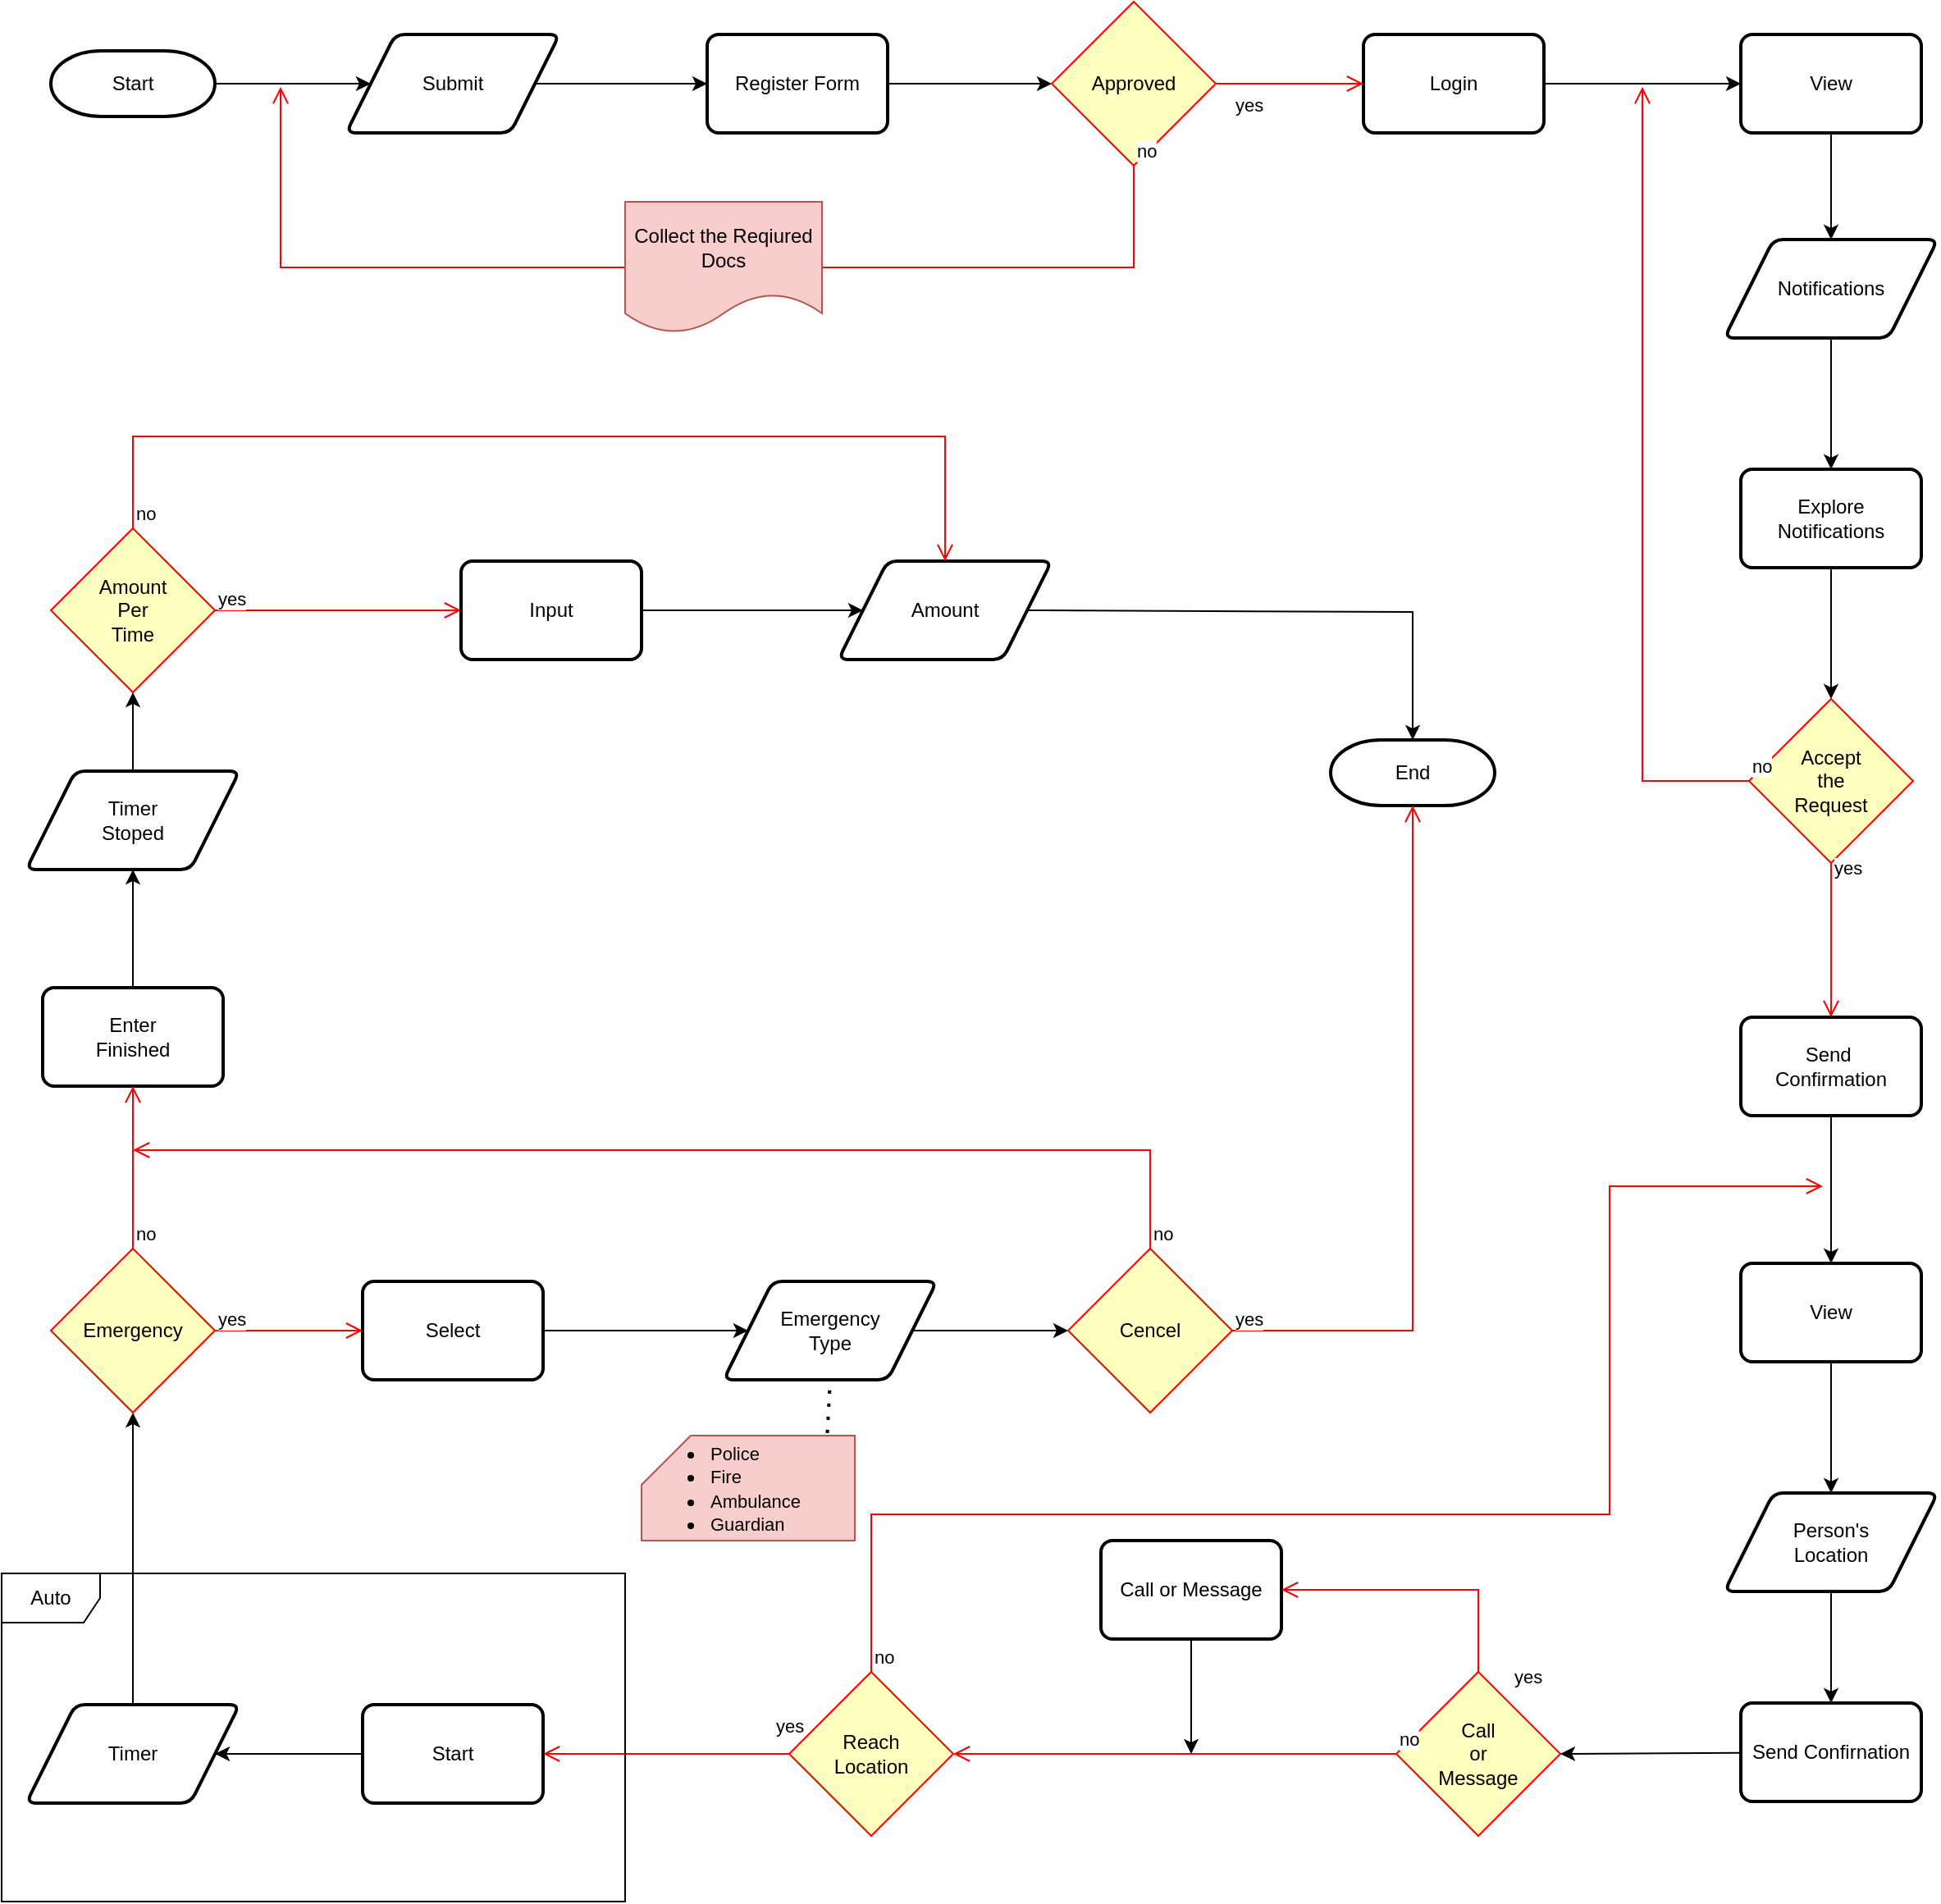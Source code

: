 <mxfile version="24.7.6">
  <diagram name="Page-1" id="R800_KFtd1oVN9Q6ebxp">
    <mxGraphModel dx="537" dy="1434" grid="1" gridSize="10" guides="1" tooltips="1" connect="1" arrows="1" fold="1" page="1" pageScale="1" pageWidth="850" pageHeight="1100" math="0" shadow="0">
      <root>
        <mxCell id="0" />
        <mxCell id="1" parent="0" />
        <mxCell id="grDbTVdjjN0FPIqOOhLa-1" value="Start" style="strokeWidth=2;html=1;shape=mxgraph.flowchart.terminator;whiteSpace=wrap;" parent="1" vertex="1">
          <mxGeometry x="40" y="-2" width="100" height="40" as="geometry" />
        </mxCell>
        <mxCell id="grDbTVdjjN0FPIqOOhLa-2" value="Submit" style="shape=parallelogram;html=1;strokeWidth=2;perimeter=parallelogramPerimeter;whiteSpace=wrap;rounded=1;arcSize=12;size=0.23;" parent="1" vertex="1">
          <mxGeometry x="220" y="-12" width="130" height="60" as="geometry" />
        </mxCell>
        <mxCell id="grDbTVdjjN0FPIqOOhLa-3" value="Register Form" style="rounded=1;whiteSpace=wrap;html=1;absoluteArcSize=1;arcSize=14;strokeWidth=2;" parent="1" vertex="1">
          <mxGeometry x="440" y="-12" width="110" height="60" as="geometry" />
        </mxCell>
        <mxCell id="grDbTVdjjN0FPIqOOhLa-5" value="Login" style="rounded=1;whiteSpace=wrap;html=1;absoluteArcSize=1;arcSize=14;strokeWidth=2;" parent="1" vertex="1">
          <mxGeometry x="840" y="-12" width="110" height="60" as="geometry" />
        </mxCell>
        <mxCell id="grDbTVdjjN0FPIqOOhLa-6" value="View" style="rounded=1;whiteSpace=wrap;html=1;absoluteArcSize=1;arcSize=14;strokeWidth=2;" parent="1" vertex="1">
          <mxGeometry x="1070" y="-12" width="110" height="60" as="geometry" />
        </mxCell>
        <mxCell id="grDbTVdjjN0FPIqOOhLa-7" value="Notifications" style="shape=parallelogram;html=1;strokeWidth=2;perimeter=parallelogramPerimeter;whiteSpace=wrap;rounded=1;arcSize=12;size=0.23;" parent="1" vertex="1">
          <mxGeometry x="1060" y="113" width="130" height="60" as="geometry" />
        </mxCell>
        <mxCell id="grDbTVdjjN0FPIqOOhLa-8" value="Explore&lt;div&gt;Notifications&lt;/div&gt;" style="rounded=1;whiteSpace=wrap;html=1;absoluteArcSize=1;arcSize=14;strokeWidth=2;" parent="1" vertex="1">
          <mxGeometry x="1070" y="253" width="110" height="60" as="geometry" />
        </mxCell>
        <mxCell id="grDbTVdjjN0FPIqOOhLa-10" value="Send&amp;nbsp;&lt;div&gt;Confirmation&lt;/div&gt;" style="rounded=1;whiteSpace=wrap;html=1;absoluteArcSize=1;arcSize=14;strokeWidth=2;" parent="1" vertex="1">
          <mxGeometry x="1070" y="587" width="110" height="60" as="geometry" />
        </mxCell>
        <mxCell id="grDbTVdjjN0FPIqOOhLa-11" value="View" style="rounded=1;whiteSpace=wrap;html=1;absoluteArcSize=1;arcSize=14;strokeWidth=2;" parent="1" vertex="1">
          <mxGeometry x="1070" y="737" width="110" height="60" as="geometry" />
        </mxCell>
        <mxCell id="grDbTVdjjN0FPIqOOhLa-12" value="Send Confirnation" style="rounded=1;whiteSpace=wrap;html=1;absoluteArcSize=1;arcSize=14;strokeWidth=2;" parent="1" vertex="1">
          <mxGeometry x="1070" y="1005" width="110" height="60" as="geometry" />
        </mxCell>
        <mxCell id="1eryQ0Q6g1Y57AA6D4Cp-1" value="Person&#39;s&lt;div&gt;Location&lt;/div&gt;" style="shape=parallelogram;html=1;strokeWidth=2;perimeter=parallelogramPerimeter;whiteSpace=wrap;rounded=1;arcSize=12;size=0.23;" vertex="1" parent="1">
          <mxGeometry x="1060" y="877" width="130" height="60" as="geometry" />
        </mxCell>
        <mxCell id="1eryQ0Q6g1Y57AA6D4Cp-8" value="Call or Message" style="rounded=1;whiteSpace=wrap;html=1;absoluteArcSize=1;arcSize=14;strokeWidth=2;" vertex="1" parent="1">
          <mxGeometry x="680" y="906" width="110" height="60" as="geometry" />
        </mxCell>
        <mxCell id="1eryQ0Q6g1Y57AA6D4Cp-9" value="Start" style="rounded=1;whiteSpace=wrap;html=1;absoluteArcSize=1;arcSize=14;strokeWidth=2;" vertex="1" parent="1">
          <mxGeometry x="230" y="1006" width="110" height="60" as="geometry" />
        </mxCell>
        <mxCell id="1eryQ0Q6g1Y57AA6D4Cp-10" value="Timer" style="shape=parallelogram;html=1;strokeWidth=2;perimeter=parallelogramPerimeter;whiteSpace=wrap;rounded=1;arcSize=12;size=0.23;" vertex="1" parent="1">
          <mxGeometry x="25" y="1006" width="130" height="60" as="geometry" />
        </mxCell>
        <mxCell id="1eryQ0Q6g1Y57AA6D4Cp-12" value="Select" style="rounded=1;whiteSpace=wrap;html=1;absoluteArcSize=1;arcSize=14;strokeWidth=2;" vertex="1" parent="1">
          <mxGeometry x="230" y="748" width="110" height="60" as="geometry" />
        </mxCell>
        <mxCell id="1eryQ0Q6g1Y57AA6D4Cp-13" value="Emergency&lt;div&gt;Type&lt;/div&gt;" style="shape=parallelogram;html=1;strokeWidth=2;perimeter=parallelogramPerimeter;whiteSpace=wrap;rounded=1;arcSize=12;size=0.23;" vertex="1" parent="1">
          <mxGeometry x="450" y="748" width="130" height="60" as="geometry" />
        </mxCell>
        <mxCell id="1eryQ0Q6g1Y57AA6D4Cp-15" value="Enter&lt;div&gt;Finished&lt;/div&gt;" style="rounded=1;whiteSpace=wrap;html=1;absoluteArcSize=1;arcSize=14;strokeWidth=2;" vertex="1" parent="1">
          <mxGeometry x="35" y="569" width="110" height="60" as="geometry" />
        </mxCell>
        <mxCell id="1eryQ0Q6g1Y57AA6D4Cp-16" value="Timer&lt;div&gt;Stoped&lt;/div&gt;" style="shape=parallelogram;html=1;strokeWidth=2;perimeter=parallelogramPerimeter;whiteSpace=wrap;rounded=1;arcSize=12;size=0.23;" vertex="1" parent="1">
          <mxGeometry x="25" y="437" width="130" height="60" as="geometry" />
        </mxCell>
        <mxCell id="1eryQ0Q6g1Y57AA6D4Cp-18" value="Input" style="rounded=1;whiteSpace=wrap;html=1;absoluteArcSize=1;arcSize=14;strokeWidth=2;" vertex="1" parent="1">
          <mxGeometry x="290" y="309" width="110" height="60" as="geometry" />
        </mxCell>
        <mxCell id="1eryQ0Q6g1Y57AA6D4Cp-19" value="Amount" style="shape=parallelogram;html=1;strokeWidth=2;perimeter=parallelogramPerimeter;whiteSpace=wrap;rounded=1;arcSize=12;size=0.23;" vertex="1" parent="1">
          <mxGeometry x="520" y="309" width="130" height="60" as="geometry" />
        </mxCell>
        <mxCell id="1eryQ0Q6g1Y57AA6D4Cp-20" value="End" style="strokeWidth=2;html=1;shape=mxgraph.flowchart.terminator;whiteSpace=wrap;" vertex="1" parent="1">
          <mxGeometry x="820" y="418" width="100" height="40" as="geometry" />
        </mxCell>
        <mxCell id="1eryQ0Q6g1Y57AA6D4Cp-21" value="" style="endArrow=classic;html=1;rounded=0;exitX=1;exitY=0.5;exitDx=0;exitDy=0;exitPerimeter=0;" edge="1" parent="1" source="grDbTVdjjN0FPIqOOhLa-1" target="grDbTVdjjN0FPIqOOhLa-2">
          <mxGeometry width="50" height="50" relative="1" as="geometry">
            <mxPoint x="260" y="268" as="sourcePoint" />
            <mxPoint x="310" y="218" as="targetPoint" />
          </mxGeometry>
        </mxCell>
        <mxCell id="1eryQ0Q6g1Y57AA6D4Cp-22" value="" style="endArrow=classic;html=1;rounded=0;exitX=1;exitY=0.5;exitDx=0;exitDy=0;entryX=0;entryY=0.5;entryDx=0;entryDy=0;" edge="1" parent="1" source="grDbTVdjjN0FPIqOOhLa-2" target="grDbTVdjjN0FPIqOOhLa-3">
          <mxGeometry width="50" height="50" relative="1" as="geometry">
            <mxPoint x="150" y="28" as="sourcePoint" />
            <mxPoint x="245" y="28" as="targetPoint" />
          </mxGeometry>
        </mxCell>
        <mxCell id="1eryQ0Q6g1Y57AA6D4Cp-23" value="" style="endArrow=classic;html=1;rounded=0;" edge="1" parent="1" source="grDbTVdjjN0FPIqOOhLa-3" target="1eryQ0Q6g1Y57AA6D4Cp-24">
          <mxGeometry width="50" height="50" relative="1" as="geometry">
            <mxPoint x="260" y="168" as="sourcePoint" />
            <mxPoint x="650" y="18" as="targetPoint" />
          </mxGeometry>
        </mxCell>
        <mxCell id="1eryQ0Q6g1Y57AA6D4Cp-24" value="Approved" style="rhombus;whiteSpace=wrap;html=1;fontColor=#000000;fillColor=#ffffc0;strokeColor=#ff0000;" vertex="1" parent="1">
          <mxGeometry x="650" y="-32" width="100" height="100" as="geometry" />
        </mxCell>
        <mxCell id="1eryQ0Q6g1Y57AA6D4Cp-25" value="no" style="edgeStyle=orthogonalEdgeStyle;html=1;align=left;verticalAlign=bottom;endArrow=open;endSize=8;strokeColor=#ff0000;rounded=0;" edge="1" source="1eryQ0Q6g1Y57AA6D4Cp-24" parent="1">
          <mxGeometry x="-1" relative="1" as="geometry">
            <mxPoint x="180" y="20" as="targetPoint" />
            <Array as="points">
              <mxPoint x="700" y="130" />
              <mxPoint x="180" y="130" />
            </Array>
          </mxGeometry>
        </mxCell>
        <mxCell id="1eryQ0Q6g1Y57AA6D4Cp-26" value="yes" style="edgeStyle=orthogonalEdgeStyle;html=1;align=left;verticalAlign=top;endArrow=open;endSize=8;strokeColor=#ff0000;rounded=0;entryX=0;entryY=0.5;entryDx=0;entryDy=0;" edge="1" source="1eryQ0Q6g1Y57AA6D4Cp-24" parent="1" target="grDbTVdjjN0FPIqOOhLa-5">
          <mxGeometry x="-1" y="-10" relative="1" as="geometry">
            <mxPoint x="770" y="128" as="targetPoint" />
            <Array as="points">
              <mxPoint x="790" y="18" />
              <mxPoint x="790" y="18" />
            </Array>
            <mxPoint x="10" y="-10" as="offset" />
          </mxGeometry>
        </mxCell>
        <mxCell id="1eryQ0Q6g1Y57AA6D4Cp-28" value="" style="endArrow=classic;html=1;rounded=0;entryX=0;entryY=0.5;entryDx=0;entryDy=0;exitX=1;exitY=0.5;exitDx=0;exitDy=0;" edge="1" parent="1" source="grDbTVdjjN0FPIqOOhLa-5" target="grDbTVdjjN0FPIqOOhLa-6">
          <mxGeometry width="50" height="50" relative="1" as="geometry">
            <mxPoint x="950" y="18" as="sourcePoint" />
            <mxPoint x="660" y="28" as="targetPoint" />
          </mxGeometry>
        </mxCell>
        <mxCell id="1eryQ0Q6g1Y57AA6D4Cp-29" value="" style="endArrow=classic;html=1;rounded=0;entryX=0.5;entryY=0;entryDx=0;entryDy=0;exitX=0.5;exitY=1;exitDx=0;exitDy=0;" edge="1" parent="1" source="grDbTVdjjN0FPIqOOhLa-6" target="grDbTVdjjN0FPIqOOhLa-7">
          <mxGeometry width="50" height="50" relative="1" as="geometry">
            <mxPoint x="960" y="110" as="sourcePoint" />
            <mxPoint x="1080" y="110" as="targetPoint" />
          </mxGeometry>
        </mxCell>
        <mxCell id="1eryQ0Q6g1Y57AA6D4Cp-30" value="" style="endArrow=classic;html=1;rounded=0;exitX=0.5;exitY=1;exitDx=0;exitDy=0;" edge="1" parent="1" source="grDbTVdjjN0FPIqOOhLa-7" target="grDbTVdjjN0FPIqOOhLa-8">
          <mxGeometry width="50" height="50" relative="1" as="geometry">
            <mxPoint x="1135" y="-7" as="sourcePoint" />
            <mxPoint x="1135" y="123" as="targetPoint" />
          </mxGeometry>
        </mxCell>
        <mxCell id="1eryQ0Q6g1Y57AA6D4Cp-31" value="Accept&lt;div&gt;the&lt;/div&gt;&lt;div&gt;Request&lt;/div&gt;" style="rhombus;whiteSpace=wrap;html=1;fontColor=#000000;fillColor=#ffffc0;strokeColor=#ff0000;" vertex="1" parent="1">
          <mxGeometry x="1075" y="393" width="100" height="100" as="geometry" />
        </mxCell>
        <mxCell id="1eryQ0Q6g1Y57AA6D4Cp-32" value="no" style="edgeStyle=orthogonalEdgeStyle;html=1;align=left;verticalAlign=bottom;endArrow=open;endSize=8;strokeColor=#ff0000;rounded=0;" edge="1" parent="1" source="1eryQ0Q6g1Y57AA6D4Cp-31">
          <mxGeometry x="-1" relative="1" as="geometry">
            <mxPoint x="1010" y="20" as="targetPoint" />
            <Array as="points">
              <mxPoint x="1010" y="443" />
            </Array>
          </mxGeometry>
        </mxCell>
        <mxCell id="1eryQ0Q6g1Y57AA6D4Cp-33" value="yes" style="edgeStyle=orthogonalEdgeStyle;html=1;align=left;verticalAlign=top;endArrow=open;endSize=8;strokeColor=#ff0000;rounded=0;entryX=0.5;entryY=0;entryDx=0;entryDy=0;" edge="1" parent="1" source="1eryQ0Q6g1Y57AA6D4Cp-31" target="grDbTVdjjN0FPIqOOhLa-10">
          <mxGeometry x="-1" y="-10" relative="1" as="geometry">
            <mxPoint x="1090" y="560" as="targetPoint" />
            <Array as="points">
              <mxPoint x="1125" y="500" />
              <mxPoint x="1125" y="500" />
            </Array>
            <mxPoint x="10" y="-10" as="offset" />
          </mxGeometry>
        </mxCell>
        <mxCell id="1eryQ0Q6g1Y57AA6D4Cp-34" value="" style="endArrow=classic;html=1;rounded=0;" edge="1" parent="1" source="grDbTVdjjN0FPIqOOhLa-8" target="1eryQ0Q6g1Y57AA6D4Cp-31">
          <mxGeometry width="50" height="50" relative="1" as="geometry">
            <mxPoint x="1135" y="183" as="sourcePoint" />
            <mxPoint x="1135" y="263" as="targetPoint" />
          </mxGeometry>
        </mxCell>
        <mxCell id="1eryQ0Q6g1Y57AA6D4Cp-37" value="" style="endArrow=classic;html=1;rounded=0;exitX=0.5;exitY=1;exitDx=0;exitDy=0;" edge="1" parent="1" source="grDbTVdjjN0FPIqOOhLa-10" target="grDbTVdjjN0FPIqOOhLa-11">
          <mxGeometry width="50" height="50" relative="1" as="geometry">
            <mxPoint x="1145" y="667" as="sourcePoint" />
            <mxPoint x="1145" y="747" as="targetPoint" />
          </mxGeometry>
        </mxCell>
        <mxCell id="1eryQ0Q6g1Y57AA6D4Cp-38" value="" style="endArrow=classic;html=1;rounded=0;exitX=0.5;exitY=1;exitDx=0;exitDy=0;entryX=0.5;entryY=0;entryDx=0;entryDy=0;" edge="1" parent="1" source="grDbTVdjjN0FPIqOOhLa-11" target="1eryQ0Q6g1Y57AA6D4Cp-1">
          <mxGeometry width="50" height="50" relative="1" as="geometry">
            <mxPoint x="1135" y="657" as="sourcePoint" />
            <mxPoint x="1135" y="747" as="targetPoint" />
          </mxGeometry>
        </mxCell>
        <mxCell id="1eryQ0Q6g1Y57AA6D4Cp-39" value="" style="endArrow=classic;html=1;rounded=0;exitX=0.5;exitY=1;exitDx=0;exitDy=0;entryX=0.5;entryY=0;entryDx=0;entryDy=0;" edge="1" parent="1" source="1eryQ0Q6g1Y57AA6D4Cp-1" target="grDbTVdjjN0FPIqOOhLa-12">
          <mxGeometry width="50" height="50" relative="1" as="geometry">
            <mxPoint x="1135" y="807" as="sourcePoint" />
            <mxPoint x="1135" y="887" as="targetPoint" />
            <Array as="points">
              <mxPoint x="1125" y="987" />
            </Array>
          </mxGeometry>
        </mxCell>
        <mxCell id="1eryQ0Q6g1Y57AA6D4Cp-41" value="Call&lt;div&gt;or&lt;/div&gt;&lt;div&gt;Message&lt;/div&gt;" style="rhombus;whiteSpace=wrap;html=1;fontColor=#000000;fillColor=#ffffc0;strokeColor=#ff0000;" vertex="1" parent="1">
          <mxGeometry x="860" y="986" width="100" height="100" as="geometry" />
        </mxCell>
        <mxCell id="1eryQ0Q6g1Y57AA6D4Cp-42" value="no" style="edgeStyle=orthogonalEdgeStyle;html=1;align=left;verticalAlign=bottom;endArrow=open;endSize=8;strokeColor=#ff0000;rounded=0;entryX=1;entryY=0.5;entryDx=0;entryDy=0;" edge="1" parent="1" source="1eryQ0Q6g1Y57AA6D4Cp-41" target="1eryQ0Q6g1Y57AA6D4Cp-45">
          <mxGeometry x="-1" relative="1" as="geometry">
            <mxPoint x="590" y="1036" as="targetPoint" />
            <Array as="points" />
          </mxGeometry>
        </mxCell>
        <mxCell id="1eryQ0Q6g1Y57AA6D4Cp-43" value="yes" style="edgeStyle=orthogonalEdgeStyle;html=1;align=left;verticalAlign=top;endArrow=open;endSize=8;strokeColor=#ff0000;rounded=0;entryX=1;entryY=0.5;entryDx=0;entryDy=0;" edge="1" parent="1" source="1eryQ0Q6g1Y57AA6D4Cp-41" target="1eryQ0Q6g1Y57AA6D4Cp-8">
          <mxGeometry x="-1" y="-10" relative="1" as="geometry">
            <mxPoint x="985" y="1076" as="targetPoint" />
            <Array as="points">
              <mxPoint x="910" y="936" />
            </Array>
            <mxPoint x="10" y="-10" as="offset" />
          </mxGeometry>
        </mxCell>
        <mxCell id="1eryQ0Q6g1Y57AA6D4Cp-44" value="" style="endArrow=classic;html=1;rounded=0;entryX=1;entryY=0.5;entryDx=0;entryDy=0;" edge="1" parent="1" source="grDbTVdjjN0FPIqOOhLa-12" target="1eryQ0Q6g1Y57AA6D4Cp-41">
          <mxGeometry width="50" height="50" relative="1" as="geometry">
            <mxPoint x="1135" y="1008" as="sourcePoint" />
            <mxPoint x="1135" y="1138" as="targetPoint" />
          </mxGeometry>
        </mxCell>
        <mxCell id="1eryQ0Q6g1Y57AA6D4Cp-45" value="Reach&lt;div&gt;Location&lt;/div&gt;" style="rhombus;whiteSpace=wrap;html=1;fontColor=#000000;fillColor=#ffffc0;strokeColor=#ff0000;" vertex="1" parent="1">
          <mxGeometry x="490" y="986" width="100" height="100" as="geometry" />
        </mxCell>
        <mxCell id="1eryQ0Q6g1Y57AA6D4Cp-46" value="no" style="edgeStyle=orthogonalEdgeStyle;html=1;align=left;verticalAlign=bottom;endArrow=open;endSize=8;strokeColor=#ff0000;rounded=0;" edge="1" parent="1" source="1eryQ0Q6g1Y57AA6D4Cp-45">
          <mxGeometry x="-1" relative="1" as="geometry">
            <mxPoint x="1120" y="690" as="targetPoint" />
            <Array as="points">
              <mxPoint x="540" y="890" />
              <mxPoint x="990" y="890" />
              <mxPoint x="990" y="690" />
            </Array>
          </mxGeometry>
        </mxCell>
        <mxCell id="1eryQ0Q6g1Y57AA6D4Cp-47" value="yes" style="edgeStyle=orthogonalEdgeStyle;html=1;align=left;verticalAlign=top;endArrow=open;endSize=8;strokeColor=#ff0000;rounded=0;entryX=1;entryY=0.5;entryDx=0;entryDy=0;" edge="1" parent="1" source="1eryQ0Q6g1Y57AA6D4Cp-45" target="1eryQ0Q6g1Y57AA6D4Cp-9">
          <mxGeometry x="-0.857" y="-30" relative="1" as="geometry">
            <mxPoint x="540" y="866" as="targetPoint" />
            <Array as="points">
              <mxPoint x="450" y="1036" />
              <mxPoint x="450" y="1036" />
            </Array>
            <mxPoint as="offset" />
          </mxGeometry>
        </mxCell>
        <mxCell id="1eryQ0Q6g1Y57AA6D4Cp-49" value="" style="endArrow=classic;html=1;rounded=0;exitX=0.5;exitY=1;exitDx=0;exitDy=0;" edge="1" parent="1" source="1eryQ0Q6g1Y57AA6D4Cp-8">
          <mxGeometry width="50" height="50" relative="1" as="geometry">
            <mxPoint x="1135" y="886" as="sourcePoint" />
            <mxPoint x="735" y="1036" as="targetPoint" />
            <Array as="points" />
          </mxGeometry>
        </mxCell>
        <mxCell id="1eryQ0Q6g1Y57AA6D4Cp-50" value="" style="endArrow=classic;html=1;rounded=0;exitX=0;exitY=0.5;exitDx=0;exitDy=0;" edge="1" parent="1" source="1eryQ0Q6g1Y57AA6D4Cp-9" target="1eryQ0Q6g1Y57AA6D4Cp-10">
          <mxGeometry width="50" height="50" relative="1" as="geometry">
            <mxPoint x="745" y="976" as="sourcePoint" />
            <mxPoint x="745" y="1046" as="targetPoint" />
            <Array as="points" />
          </mxGeometry>
        </mxCell>
        <mxCell id="1eryQ0Q6g1Y57AA6D4Cp-51" value="Auto" style="shape=umlFrame;whiteSpace=wrap;html=1;pointerEvents=0;" vertex="1" parent="1">
          <mxGeometry x="10" y="926" width="380" height="200" as="geometry" />
        </mxCell>
        <mxCell id="1eryQ0Q6g1Y57AA6D4Cp-52" value="" style="endArrow=classic;html=1;rounded=0;entryX=0.5;entryY=1;entryDx=0;entryDy=0;" edge="1" parent="1" source="1eryQ0Q6g1Y57AA6D4Cp-10" target="1eryQ0Q6g1Y57AA6D4Cp-53">
          <mxGeometry width="50" height="50" relative="1" as="geometry">
            <mxPoint x="240" y="1230" as="sourcePoint" />
            <mxPoint x="90" y="1000" as="targetPoint" />
            <Array as="points" />
          </mxGeometry>
        </mxCell>
        <mxCell id="1eryQ0Q6g1Y57AA6D4Cp-53" value="Emergency" style="rhombus;whiteSpace=wrap;html=1;fontColor=#000000;fillColor=#ffffc0;strokeColor=#ff0000;" vertex="1" parent="1">
          <mxGeometry x="40" y="728" width="100" height="100" as="geometry" />
        </mxCell>
        <mxCell id="1eryQ0Q6g1Y57AA6D4Cp-54" value="no" style="edgeStyle=orthogonalEdgeStyle;html=1;align=left;verticalAlign=bottom;endArrow=open;endSize=8;strokeColor=#ff0000;rounded=0;entryX=0.5;entryY=1;entryDx=0;entryDy=0;" edge="1" parent="1" source="1eryQ0Q6g1Y57AA6D4Cp-53" target="1eryQ0Q6g1Y57AA6D4Cp-15">
          <mxGeometry x="-1" relative="1" as="geometry">
            <mxPoint x="150" y="780" as="targetPoint" />
            <Array as="points" />
          </mxGeometry>
        </mxCell>
        <mxCell id="1eryQ0Q6g1Y57AA6D4Cp-55" value="yes" style="edgeStyle=orthogonalEdgeStyle;html=1;align=left;verticalAlign=top;endArrow=open;endSize=8;strokeColor=#ff0000;rounded=0;entryX=0;entryY=0.5;entryDx=0;entryDy=0;" edge="1" parent="1" source="1eryQ0Q6g1Y57AA6D4Cp-53" target="1eryQ0Q6g1Y57AA6D4Cp-12">
          <mxGeometry x="-1" y="20" relative="1" as="geometry">
            <mxPoint x="-210" y="858" as="targetPoint" />
            <Array as="points">
              <mxPoint x="180" y="778" />
              <mxPoint x="180" y="778" />
            </Array>
            <mxPoint as="offset" />
          </mxGeometry>
        </mxCell>
        <mxCell id="1eryQ0Q6g1Y57AA6D4Cp-56" value="" style="endArrow=classic;html=1;rounded=0;entryX=0;entryY=0.5;entryDx=0;entryDy=0;" edge="1" parent="1" source="1eryQ0Q6g1Y57AA6D4Cp-12" target="1eryQ0Q6g1Y57AA6D4Cp-13">
          <mxGeometry width="50" height="50" relative="1" as="geometry">
            <mxPoint x="100" y="1048" as="sourcePoint" />
            <mxPoint x="100" y="838" as="targetPoint" />
            <Array as="points" />
          </mxGeometry>
        </mxCell>
        <mxCell id="1eryQ0Q6g1Y57AA6D4Cp-57" value="Cencel" style="rhombus;whiteSpace=wrap;html=1;fontColor=#000000;fillColor=#ffffc0;strokeColor=#ff0000;" vertex="1" parent="1">
          <mxGeometry x="660" y="728" width="100" height="100" as="geometry" />
        </mxCell>
        <mxCell id="1eryQ0Q6g1Y57AA6D4Cp-58" value="no" style="edgeStyle=orthogonalEdgeStyle;html=1;align=left;verticalAlign=bottom;endArrow=open;endSize=8;strokeColor=#ff0000;rounded=0;" edge="1" parent="1" source="1eryQ0Q6g1Y57AA6D4Cp-57">
          <mxGeometry x="-1" relative="1" as="geometry">
            <mxPoint x="90" y="668" as="targetPoint" />
            <Array as="points">
              <mxPoint x="710" y="668" />
              <mxPoint x="90" y="668" />
            </Array>
          </mxGeometry>
        </mxCell>
        <mxCell id="1eryQ0Q6g1Y57AA6D4Cp-59" value="yes" style="edgeStyle=orthogonalEdgeStyle;html=1;align=left;verticalAlign=top;endArrow=open;endSize=8;strokeColor=#ff0000;rounded=0;entryX=0.5;entryY=1;entryDx=0;entryDy=0;entryPerimeter=0;" edge="1" parent="1" source="1eryQ0Q6g1Y57AA6D4Cp-57" target="1eryQ0Q6g1Y57AA6D4Cp-20">
          <mxGeometry x="-1" y="20" relative="1" as="geometry">
            <mxPoint x="940" y="930" as="targetPoint" />
            <Array as="points">
              <mxPoint x="870" y="778" />
            </Array>
            <mxPoint as="offset" />
          </mxGeometry>
        </mxCell>
        <mxCell id="1eryQ0Q6g1Y57AA6D4Cp-60" value="" style="endArrow=classic;html=1;rounded=0;entryX=0;entryY=0.5;entryDx=0;entryDy=0;" edge="1" parent="1" source="1eryQ0Q6g1Y57AA6D4Cp-13" target="1eryQ0Q6g1Y57AA6D4Cp-57">
          <mxGeometry width="50" height="50" relative="1" as="geometry">
            <mxPoint x="350" y="788" as="sourcePoint" />
            <mxPoint x="475" y="788" as="targetPoint" />
            <Array as="points" />
          </mxGeometry>
        </mxCell>
        <mxCell id="1eryQ0Q6g1Y57AA6D4Cp-61" value="" style="endArrow=classic;html=1;rounded=0;entryX=0.5;entryY=1;entryDx=0;entryDy=0;exitX=0.5;exitY=0;exitDx=0;exitDy=0;" edge="1" parent="1" source="1eryQ0Q6g1Y57AA6D4Cp-15" target="1eryQ0Q6g1Y57AA6D4Cp-16">
          <mxGeometry width="50" height="50" relative="1" as="geometry">
            <mxPoint x="360" y="859" as="sourcePoint" />
            <mxPoint x="485" y="859" as="targetPoint" />
            <Array as="points" />
          </mxGeometry>
        </mxCell>
        <mxCell id="1eryQ0Q6g1Y57AA6D4Cp-62" value="Amount&lt;div&gt;Per&lt;/div&gt;&lt;div&gt;Time&lt;/div&gt;" style="rhombus;whiteSpace=wrap;html=1;fontColor=#000000;fillColor=#ffffc0;strokeColor=#ff0000;" vertex="1" parent="1">
          <mxGeometry x="40" y="289" width="100" height="100" as="geometry" />
        </mxCell>
        <mxCell id="1eryQ0Q6g1Y57AA6D4Cp-63" value="no" style="edgeStyle=orthogonalEdgeStyle;html=1;align=left;verticalAlign=bottom;endArrow=open;endSize=8;strokeColor=#ff0000;rounded=0;entryX=0.5;entryY=0;entryDx=0;entryDy=0;" edge="1" parent="1" source="1eryQ0Q6g1Y57AA6D4Cp-62" target="1eryQ0Q6g1Y57AA6D4Cp-19">
          <mxGeometry x="-1" relative="1" as="geometry">
            <mxPoint x="150" y="199" as="targetPoint" />
            <Array as="points">
              <mxPoint x="90" y="233" />
              <mxPoint x="585" y="233" />
            </Array>
          </mxGeometry>
        </mxCell>
        <mxCell id="1eryQ0Q6g1Y57AA6D4Cp-64" value="yes" style="edgeStyle=orthogonalEdgeStyle;html=1;align=left;verticalAlign=top;endArrow=open;endSize=8;strokeColor=#ff0000;rounded=0;entryX=0;entryY=0.5;entryDx=0;entryDy=0;" edge="1" parent="1" source="1eryQ0Q6g1Y57AA6D4Cp-62" target="1eryQ0Q6g1Y57AA6D4Cp-18">
          <mxGeometry x="-1" y="20" relative="1" as="geometry">
            <mxPoint x="330" y="389" as="targetPoint" />
            <Array as="points">
              <mxPoint x="290" y="339" />
            </Array>
            <mxPoint as="offset" />
          </mxGeometry>
        </mxCell>
        <mxCell id="1eryQ0Q6g1Y57AA6D4Cp-65" value="" style="endArrow=classic;html=1;rounded=0;entryX=0.5;entryY=1;entryDx=0;entryDy=0;exitX=0.5;exitY=0;exitDx=0;exitDy=0;" edge="1" parent="1" source="1eryQ0Q6g1Y57AA6D4Cp-16" target="1eryQ0Q6g1Y57AA6D4Cp-62">
          <mxGeometry width="50" height="50" relative="1" as="geometry">
            <mxPoint x="100" y="583" as="sourcePoint" />
            <mxPoint x="100" y="473" as="targetPoint" />
            <Array as="points" />
          </mxGeometry>
        </mxCell>
        <mxCell id="1eryQ0Q6g1Y57AA6D4Cp-66" value="" style="endArrow=classic;html=1;rounded=0;entryX=0;entryY=0.5;entryDx=0;entryDy=0;exitX=1;exitY=0.5;exitDx=0;exitDy=0;" edge="1" parent="1" source="1eryQ0Q6g1Y57AA6D4Cp-18" target="1eryQ0Q6g1Y57AA6D4Cp-19">
          <mxGeometry width="50" height="50" relative="1" as="geometry">
            <mxPoint x="100" y="499" as="sourcePoint" />
            <mxPoint x="100" y="399" as="targetPoint" />
            <Array as="points" />
          </mxGeometry>
        </mxCell>
        <mxCell id="1eryQ0Q6g1Y57AA6D4Cp-67" value="" style="endArrow=classic;html=1;rounded=0;entryX=0.5;entryY=0;entryDx=0;entryDy=0;entryPerimeter=0;exitX=1;exitY=0.5;exitDx=0;exitDy=0;" edge="1" parent="1" source="1eryQ0Q6g1Y57AA6D4Cp-19" target="1eryQ0Q6g1Y57AA6D4Cp-20">
          <mxGeometry width="50" height="50" relative="1" as="geometry">
            <mxPoint x="870" y="320" as="sourcePoint" />
            <mxPoint x="545" y="350" as="targetPoint" />
            <Array as="points">
              <mxPoint x="870" y="340" />
            </Array>
          </mxGeometry>
        </mxCell>
        <mxCell id="1eryQ0Q6g1Y57AA6D4Cp-69" value="Collect the Reqiured&lt;div&gt;Docs&lt;/div&gt;" style="shape=document;whiteSpace=wrap;html=1;boundedLbl=1;fillColor=#f8cecc;strokeColor=#b85450;" vertex="1" parent="1">
          <mxGeometry x="390" y="90" width="120" height="80" as="geometry" />
        </mxCell>
        <mxCell id="1eryQ0Q6g1Y57AA6D4Cp-70" value="&lt;ul&gt;&lt;li&gt;&lt;font style=&quot;font-size: 11px;&quot;&gt;Police&lt;/font&gt;&lt;/li&gt;&lt;li&gt;&lt;font style=&quot;font-size: 11px;&quot;&gt;Fire&lt;/font&gt;&lt;/li&gt;&lt;li&gt;&lt;font style=&quot;font-size: 11px;&quot;&gt;Ambulance&lt;/font&gt;&lt;/li&gt;&lt;li&gt;&lt;font style=&quot;font-size: 11px;&quot;&gt;Guardian&lt;/font&gt;&lt;/li&gt;&lt;/ul&gt;" style="shape=card;whiteSpace=wrap;html=1;align=left;fillColor=#f8cecc;strokeColor=#b85450;" vertex="1" parent="1">
          <mxGeometry x="400" y="842" width="130" height="64" as="geometry" />
        </mxCell>
        <mxCell id="1eryQ0Q6g1Y57AA6D4Cp-71" value="" style="endArrow=none;dashed=1;html=1;dashPattern=1 3;strokeWidth=2;rounded=0;entryX=0.5;entryY=1;entryDx=0;entryDy=0;exitX=0.871;exitY=-0.025;exitDx=0;exitDy=0;exitPerimeter=0;" edge="1" parent="1" source="1eryQ0Q6g1Y57AA6D4Cp-70" target="1eryQ0Q6g1Y57AA6D4Cp-13">
          <mxGeometry width="50" height="50" relative="1" as="geometry">
            <mxPoint x="470" y="920" as="sourcePoint" />
            <mxPoint x="520" y="870" as="targetPoint" />
          </mxGeometry>
        </mxCell>
      </root>
    </mxGraphModel>
  </diagram>
</mxfile>

